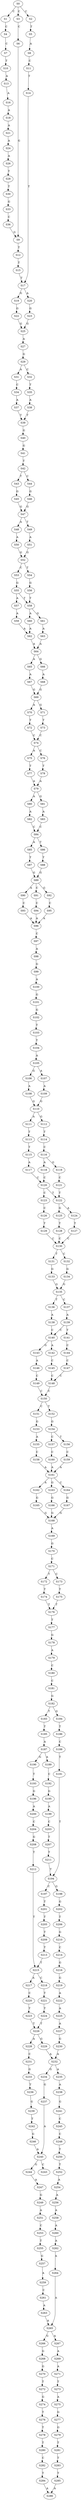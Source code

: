 strict digraph  {
	S0 -> S1 [ label = C ];
	S0 -> S2 [ label = C ];
	S0 -> S3 [ label = C ];
	S1 -> S4 [ label = C ];
	S2 -> S5 [ label = T ];
	S3 -> S6 [ label = C ];
	S4 -> S7 [ label = C ];
	S5 -> S8 [ label = A ];
	S6 -> S9 [ label = G ];
	S7 -> S10 [ label = T ];
	S8 -> S11 [ label = C ];
	S9 -> S12 [ label = T ];
	S10 -> S13 [ label = A ];
	S11 -> S14 [ label = T ];
	S12 -> S15 [ label = T ];
	S13 -> S16 [ label = A ];
	S14 -> S17 [ label = T ];
	S15 -> S17 [ label = T ];
	S16 -> S18 [ label = A ];
	S17 -> S19 [ label = G ];
	S17 -> S20 [ label = A ];
	S18 -> S21 [ label = A ];
	S19 -> S22 [ label = G ];
	S20 -> S23 [ label = G ];
	S21 -> S24 [ label = A ];
	S22 -> S25 [ label = G ];
	S23 -> S25 [ label = G ];
	S24 -> S26 [ label = A ];
	S25 -> S27 [ label = A ];
	S26 -> S28 [ label = T ];
	S27 -> S29 [ label = G ];
	S28 -> S30 [ label = T ];
	S29 -> S31 [ label = A ];
	S29 -> S32 [ label = C ];
	S30 -> S33 [ label = G ];
	S31 -> S34 [ label = C ];
	S32 -> S35 [ label = T ];
	S33 -> S36 [ label = C ];
	S34 -> S37 [ label = A ];
	S35 -> S38 [ label = A ];
	S36 -> S9 [ label = G ];
	S37 -> S39 [ label = T ];
	S38 -> S39 [ label = T ];
	S39 -> S40 [ label = G ];
	S40 -> S41 [ label = G ];
	S41 -> S42 [ label = T ];
	S42 -> S43 [ label = T ];
	S42 -> S44 [ label = C ];
	S43 -> S45 [ label = G ];
	S44 -> S46 [ label = G ];
	S45 -> S47 [ label = G ];
	S46 -> S47 [ label = G ];
	S47 -> S48 [ label = A ];
	S47 -> S49 [ label = T ];
	S48 -> S50 [ label = A ];
	S49 -> S51 [ label = A ];
	S50 -> S52 [ label = G ];
	S51 -> S52 [ label = G ];
	S52 -> S53 [ label = C ];
	S52 -> S54 [ label = T ];
	S53 -> S55 [ label = G ];
	S54 -> S56 [ label = G ];
	S55 -> S57 [ label = A ];
	S55 -> S58 [ label = T ];
	S56 -> S58 [ label = T ];
	S57 -> S59 [ label = A ];
	S58 -> S60 [ label = A ];
	S58 -> S61 [ label = G ];
	S59 -> S62 [ label = A ];
	S60 -> S62 [ label = A ];
	S61 -> S63 [ label = A ];
	S62 -> S64 [ label = A ];
	S63 -> S64 [ label = A ];
	S64 -> S65 [ label = A ];
	S64 -> S66 [ label = G ];
	S65 -> S67 [ label = A ];
	S66 -> S68 [ label = A ];
	S67 -> S69 [ label = G ];
	S68 -> S69 [ label = G ];
	S69 -> S70 [ label = A ];
	S69 -> S71 [ label = G ];
	S70 -> S72 [ label = T ];
	S71 -> S73 [ label = T ];
	S72 -> S74 [ label = C ];
	S73 -> S74 [ label = C ];
	S74 -> S75 [ label = A ];
	S74 -> S76 [ label = C ];
	S75 -> S77 [ label = T ];
	S76 -> S78 [ label = T ];
	S77 -> S79 [ label = A ];
	S78 -> S79 [ label = A ];
	S79 -> S80 [ label = A ];
	S79 -> S81 [ label = G ];
	S80 -> S82 [ label = A ];
	S81 -> S83 [ label = A ];
	S82 -> S84 [ label = C ];
	S83 -> S84 [ label = C ];
	S84 -> S85 [ label = A ];
	S84 -> S86 [ label = T ];
	S85 -> S87 [ label = T ];
	S86 -> S88 [ label = T ];
	S87 -> S89 [ label = G ];
	S88 -> S89 [ label = G ];
	S89 -> S90 [ label = A ];
	S89 -> S91 [ label = C ];
	S89 -> S92 [ label = G ];
	S90 -> S93 [ label = C ];
	S91 -> S94 [ label = C ];
	S92 -> S95 [ label = C ];
	S93 -> S96 [ label = A ];
	S94 -> S96 [ label = A ];
	S95 -> S96 [ label = A ];
	S96 -> S97 [ label = C ];
	S97 -> S98 [ label = A ];
	S98 -> S99 [ label = G ];
	S99 -> S100 [ label = A ];
	S100 -> S101 [ label = G ];
	S101 -> S102 [ label = G ];
	S102 -> S103 [ label = T ];
	S103 -> S104 [ label = T ];
	S104 -> S105 [ label = A ];
	S105 -> S106 [ label = G ];
	S105 -> S107 [ label = A ];
	S106 -> S108 [ label = A ];
	S107 -> S109 [ label = A ];
	S108 -> S110 [ label = G ];
	S109 -> S110 [ label = G ];
	S110 -> S111 [ label = A ];
	S110 -> S112 [ label = G ];
	S111 -> S113 [ label = T ];
	S112 -> S114 [ label = T ];
	S113 -> S115 [ label = T ];
	S114 -> S116 [ label = C ];
	S115 -> S117 [ label = A ];
	S116 -> S118 [ label = A ];
	S116 -> S119 [ label = G ];
	S117 -> S120 [ label = C ];
	S118 -> S120 [ label = C ];
	S119 -> S121 [ label = C ];
	S120 -> S122 [ label = T ];
	S120 -> S123 [ label = C ];
	S121 -> S122 [ label = T ];
	S122 -> S124 [ label = A ];
	S122 -> S125 [ label = G ];
	S123 -> S126 [ label = C ];
	S124 -> S127 [ label = T ];
	S125 -> S128 [ label = T ];
	S126 -> S129 [ label = T ];
	S127 -> S130 [ label = C ];
	S128 -> S130 [ label = C ];
	S129 -> S130 [ label = C ];
	S130 -> S131 [ label = T ];
	S130 -> S132 [ label = C ];
	S131 -> S133 [ label = G ];
	S132 -> S134 [ label = G ];
	S133 -> S135 [ label = G ];
	S134 -> S135 [ label = G ];
	S135 -> S136 [ label = T ];
	S135 -> S137 [ label = C ];
	S136 -> S138 [ label = A ];
	S137 -> S139 [ label = A ];
	S138 -> S140 [ label = C ];
	S139 -> S140 [ label = C ];
	S139 -> S141 [ label = T ];
	S140 -> S142 [ label = A ];
	S140 -> S143 [ label = G ];
	S141 -> S144 [ label = C ];
	S142 -> S145 [ label = C ];
	S143 -> S146 [ label = A ];
	S144 -> S147 [ label = C ];
	S145 -> S148 [ label = C ];
	S146 -> S149 [ label = C ];
	S147 -> S148 [ label = C ];
	S148 -> S150 [ label = C ];
	S149 -> S150 [ label = C ];
	S150 -> S151 [ label = C ];
	S150 -> S152 [ label = T ];
	S151 -> S153 [ label = G ];
	S152 -> S154 [ label = G ];
	S153 -> S155 [ label = A ];
	S154 -> S156 [ label = T ];
	S154 -> S157 [ label = C ];
	S155 -> S158 [ label = C ];
	S156 -> S159 [ label = C ];
	S157 -> S160 [ label = C ];
	S158 -> S161 [ label = A ];
	S159 -> S161 [ label = A ];
	S160 -> S161 [ label = A ];
	S161 -> S162 [ label = A ];
	S161 -> S163 [ label = G ];
	S161 -> S164 [ label = C ];
	S162 -> S165 [ label = G ];
	S163 -> S166 [ label = G ];
	S164 -> S167 [ label = G ];
	S165 -> S168 [ label = G ];
	S166 -> S168 [ label = G ];
	S167 -> S168 [ label = G ];
	S168 -> S169 [ label = A ];
	S169 -> S170 [ label = G ];
	S170 -> S171 [ label = C ];
	S171 -> S172 [ label = T ];
	S171 -> S173 [ label = C ];
	S172 -> S174 [ label = T ];
	S173 -> S175 [ label = T ];
	S174 -> S176 [ label = T ];
	S175 -> S176 [ label = T ];
	S176 -> S177 [ label = T ];
	S177 -> S178 [ label = G ];
	S178 -> S179 [ label = A ];
	S179 -> S180 [ label = C ];
	S180 -> S181 [ label = C ];
	S181 -> S182 [ label = G ];
	S182 -> S183 [ label = T ];
	S182 -> S184 [ label = G ];
	S183 -> S185 [ label = T ];
	S184 -> S186 [ label = T ];
	S185 -> S187 [ label = A ];
	S186 -> S188 [ label = C ];
	S187 -> S189 [ label = A ];
	S187 -> S190 [ label = G ];
	S188 -> S191 [ label = T ];
	S189 -> S192 [ label = C ];
	S190 -> S193 [ label = T ];
	S191 -> S194 [ label = T ];
	S192 -> S195 [ label = G ];
	S193 -> S196 [ label = G ];
	S194 -> S197 [ label = C ];
	S194 -> S198 [ label = G ];
	S195 -> S199 [ label = A ];
	S196 -> S200 [ label = A ];
	S197 -> S201 [ label = T ];
	S198 -> S202 [ label = G ];
	S199 -> S203 [ label = C ];
	S200 -> S204 [ label = C ];
	S201 -> S205 [ label = T ];
	S202 -> S206 [ label = T ];
	S203 -> S207 [ label = T ];
	S204 -> S208 [ label = G ];
	S205 -> S209 [ label = T ];
	S206 -> S210 [ label = G ];
	S207 -> S211 [ label = T ];
	S208 -> S212 [ label = T ];
	S209 -> S213 [ label = T ];
	S210 -> S214 [ label = C ];
	S211 -> S194 [ label = T ];
	S212 -> S215 [ label = T ];
	S213 -> S215 [ label = T ];
	S214 -> S216 [ label = G ];
	S215 -> S217 [ label = A ];
	S215 -> S218 [ label = C ];
	S216 -> S219 [ label = G ];
	S217 -> S220 [ label = C ];
	S218 -> S221 [ label = T ];
	S219 -> S222 [ label = A ];
	S220 -> S223 [ label = T ];
	S221 -> S224 [ label = T ];
	S222 -> S225 [ label = A ];
	S223 -> S226 [ label = T ];
	S224 -> S226 [ label = T ];
	S225 -> S227 [ label = A ];
	S226 -> S228 [ label = A ];
	S226 -> S229 [ label = G ];
	S227 -> S230 [ label = G ];
	S228 -> S231 [ label = C ];
	S229 -> S232 [ label = A ];
	S230 -> S232 [ label = A ];
	S231 -> S233 [ label = G ];
	S232 -> S234 [ label = G ];
	S232 -> S235 [ label = A ];
	S233 -> S236 [ label = T ];
	S234 -> S237 [ label = G ];
	S235 -> S238 [ label = A ];
	S236 -> S239 [ label = G ];
	S237 -> S240 [ label = A ];
	S238 -> S241 [ label = G ];
	S239 -> S242 [ label = T ];
	S240 -> S243 [ label = C ];
	S240 -> S244 [ label = G ];
	S241 -> S245 [ label = C ];
	S242 -> S246 [ label = G ];
	S244 -> S247 [ label = A ];
	S245 -> S248 [ label = C ];
	S246 -> S240 [ label = A ];
	S247 -> S249 [ label = G ];
	S248 -> S250 [ label = T ];
	S249 -> S251 [ label = A ];
	S250 -> S252 [ label = T ];
	S251 -> S253 [ label = C ];
	S252 -> S254 [ label = A ];
	S253 -> S255 [ label = T ];
	S254 -> S256 [ label = A ];
	S255 -> S257 [ label = G ];
	S256 -> S258 [ label = A ];
	S257 -> S259 [ label = A ];
	S258 -> S260 [ label = A ];
	S259 -> S261 [ label = C ];
	S260 -> S262 [ label = A ];
	S261 -> S263 [ label = A ];
	S262 -> S264 [ label = A ];
	S263 -> S265 [ label = A ];
	S264 -> S265 [ label = A ];
	S265 -> S266 [ label = G ];
	S265 -> S267 [ label = A ];
	S266 -> S268 [ label = G ];
	S267 -> S269 [ label = A ];
	S268 -> S270 [ label = G ];
	S269 -> S271 [ label = A ];
	S270 -> S272 [ label = T ];
	S271 -> S273 [ label = T ];
	S272 -> S274 [ label = G ];
	S273 -> S275 [ label = A ];
	S274 -> S276 [ label = T ];
	S275 -> S277 [ label = G ];
	S276 -> S278 [ label = T ];
	S277 -> S279 [ label = G ];
	S278 -> S280 [ label = T ];
	S279 -> S281 [ label = T ];
	S280 -> S282 [ label = C ];
	S281 -> S283 [ label = T ];
	S282 -> S284 [ label = T ];
	S283 -> S285 [ label = T ];
	S284 -> S286 [ label = A ];
	S285 -> S286 [ label = A ];
}
